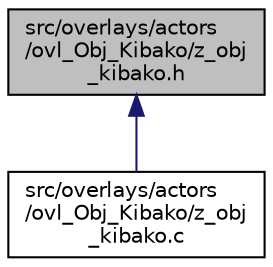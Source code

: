 digraph "src/overlays/actors/ovl_Obj_Kibako/z_obj_kibako.h"
{
 // LATEX_PDF_SIZE
  edge [fontname="Helvetica",fontsize="10",labelfontname="Helvetica",labelfontsize="10"];
  node [fontname="Helvetica",fontsize="10",shape=record];
  Node1 [label="src/overlays/actors\l/ovl_Obj_Kibako/z_obj\l_kibako.h",height=0.2,width=0.4,color="black", fillcolor="grey75", style="filled", fontcolor="black",tooltip=" "];
  Node1 -> Node2 [dir="back",color="midnightblue",fontsize="10",style="solid",fontname="Helvetica"];
  Node2 [label="src/overlays/actors\l/ovl_Obj_Kibako/z_obj\l_kibako.c",height=0.2,width=0.4,color="black", fillcolor="white", style="filled",URL="$d8/d2c/z__obj__kibako_8c.html",tooltip=" "];
}
